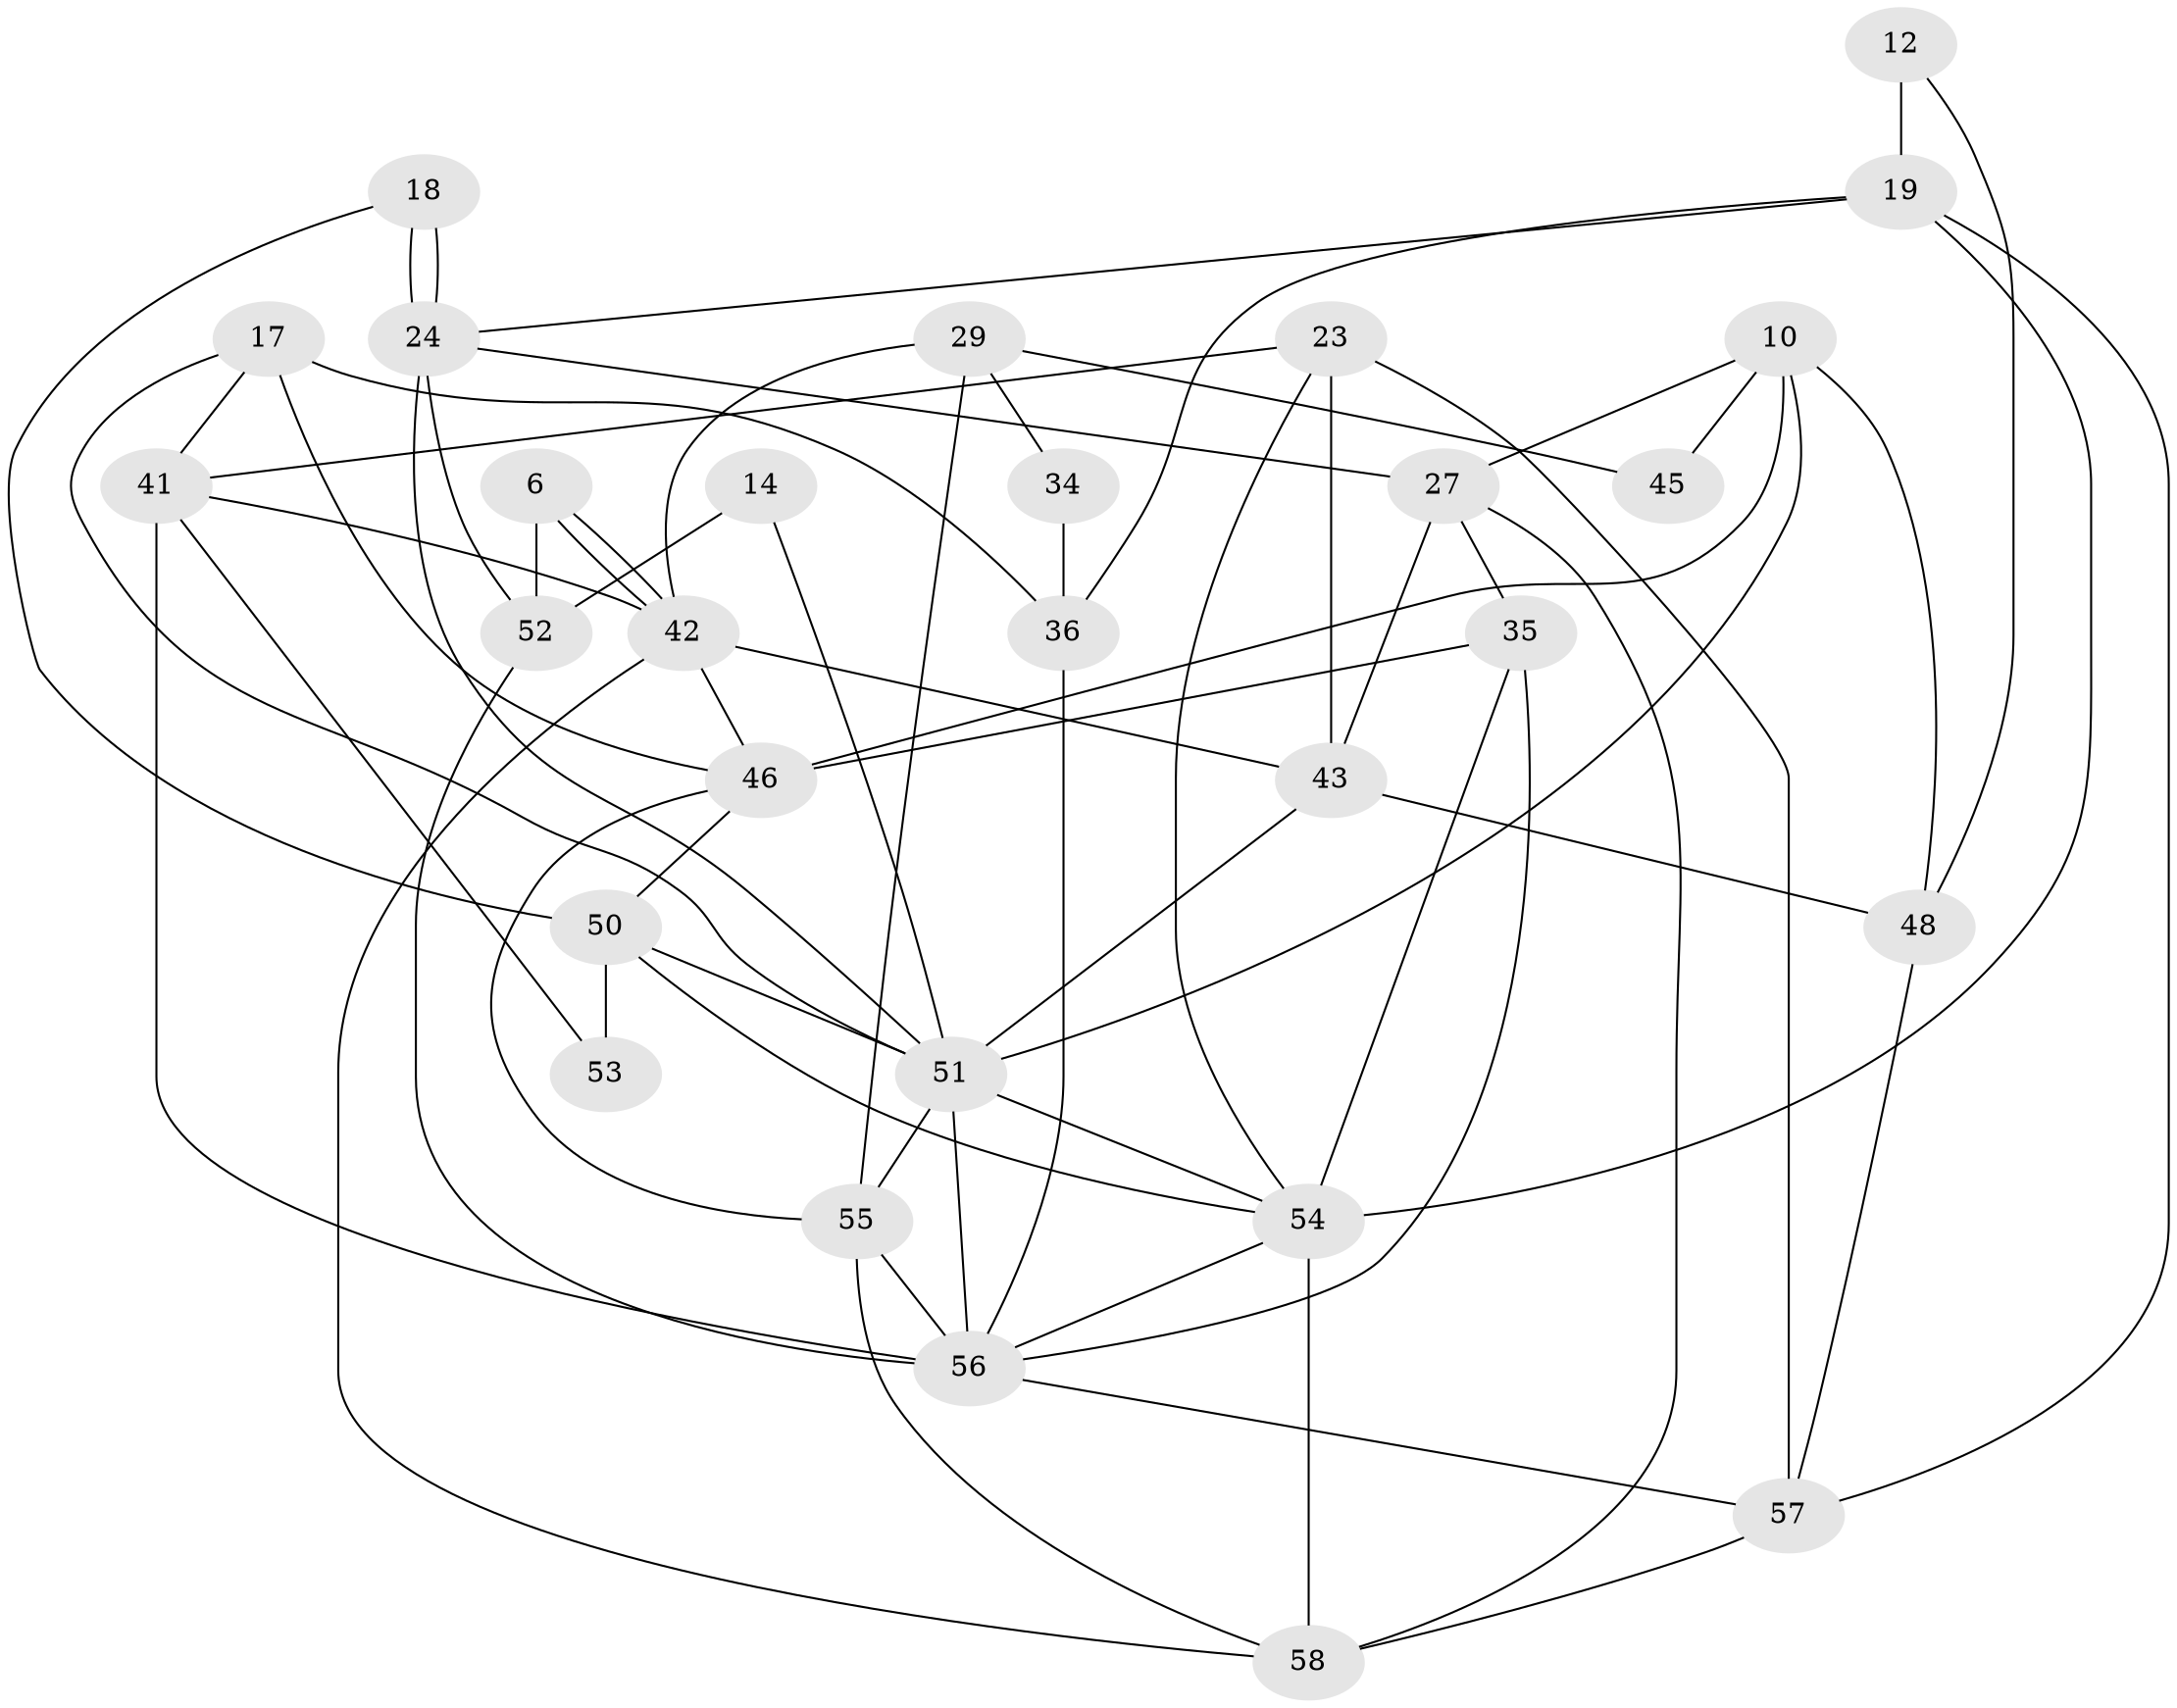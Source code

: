 // original degree distribution, {3: 0.22413793103448276, 4: 0.3448275862068966, 5: 0.22413793103448276, 6: 0.10344827586206896, 2: 0.10344827586206896}
// Generated by graph-tools (version 1.1) at 2025/55/03/04/25 21:55:21]
// undirected, 29 vertices, 66 edges
graph export_dot {
graph [start="1"]
  node [color=gray90,style=filled];
  6;
  10;
  12;
  14;
  17;
  18;
  19 [super="+15"];
  23;
  24 [super="+2"];
  27 [super="+20"];
  29;
  34;
  35 [super="+32"];
  36 [super="+28"];
  41 [super="+22"];
  42 [super="+25"];
  43 [super="+39"];
  45;
  46 [super="+7+31"];
  48;
  50 [super="+21"];
  51 [super="+30+38"];
  52;
  53;
  54 [super="+47"];
  55 [super="+33"];
  56 [super="+26+16+44+37"];
  57 [super="+40"];
  58 [super="+49"];
  6 -- 52;
  6 -- 42;
  6 -- 42;
  10 -- 45;
  10 -- 46 [weight=2];
  10 -- 48;
  10 -- 51;
  10 -- 27;
  12 -- 48;
  12 -- 19 [weight=2];
  14 -- 52;
  14 -- 51;
  17 -- 36 [weight=2];
  17 -- 51;
  17 -- 46;
  17 -- 41;
  18 -- 50;
  18 -- 24;
  18 -- 24;
  19 -- 36 [weight=2];
  19 -- 24;
  19 -- 54 [weight=2];
  19 -- 57;
  23 -- 57 [weight=2];
  23 -- 41;
  23 -- 43 [weight=2];
  23 -- 54;
  24 -- 51 [weight=2];
  24 -- 52 [weight=2];
  24 -- 27;
  27 -- 58;
  27 -- 35;
  27 -- 43;
  29 -- 55;
  29 -- 34;
  29 -- 45;
  29 -- 42;
  34 -- 36;
  35 -- 46;
  35 -- 54 [weight=2];
  35 -- 56;
  36 -- 56 [weight=2];
  41 -- 53;
  41 -- 56 [weight=2];
  41 -- 42 [weight=2];
  42 -- 43;
  42 -- 46;
  42 -- 58;
  43 -- 48;
  43 -- 51 [weight=2];
  46 -- 50 [weight=2];
  46 -- 55 [weight=2];
  48 -- 57;
  50 -- 54;
  50 -- 53;
  50 -- 51 [weight=2];
  51 -- 55;
  51 -- 54;
  51 -- 56;
  52 -- 56 [weight=2];
  54 -- 58;
  54 -- 56;
  55 -- 56 [weight=3];
  55 -- 58;
  56 -- 57 [weight=2];
  57 -- 58;
}
